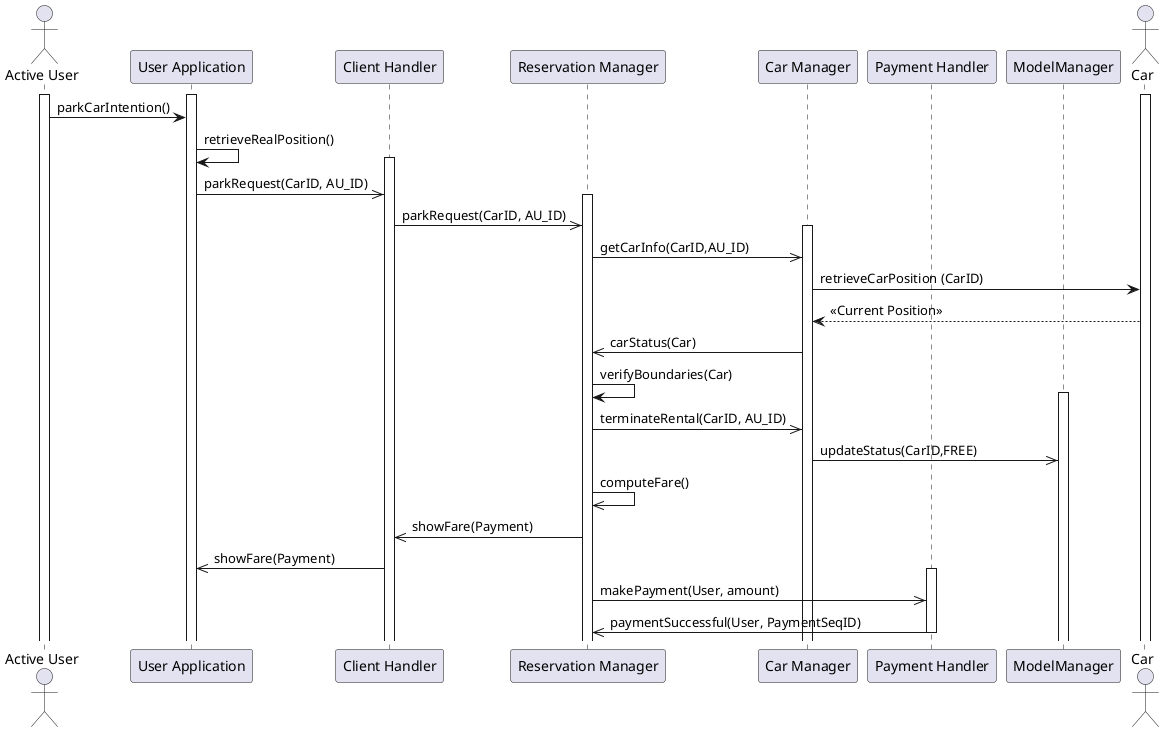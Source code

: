 @startuml
actor "Active User" as AU
participant "User Application" as UApp
participant "Client Handler" as CH
participant "Reservation Manager" as RM
participant "Car Manager" as CM
participant "Payment Handler" as PH
participant "ModelManager" as MM



actor "Car"
activate Car
activate AU
activate UApp
AU -> UApp : parkCarIntention()
UApp -> UApp : retrieveRealPosition()
'-> client side check to be in safe zone'
activate CH
UApp ->> CH : parkRequest(CarID, AU_ID)
activate RM
CH ->> RM :  parkRequest(CarID, AU_ID)
activate CM
RM ->> CM : getCarInfo(CarID,AU_ID)
CM -> Car : retrieveCarPosition (CarID)
CM <-- Car : <<Current Position>>
RM <<- CM : carStatus(Car)
'Server side check of car position'
RM -> RM : verifyBoundaries(Car)
activate MM
RM ->> CM : terminateRental(CarID, AU_ID)
CM ->> MM : updateStatus(CarID,FREE)
RM ->> RM : computeFare()
CH <<- RM : showFare(Payment)
UApp <<- CH :showFare(Payment)
activate PH
RM ->> PH : makePayment(User, amount)
RM <<- PH : paymentSuccessful(User, PaymentSeqID)

deactivate PH
@enduml
